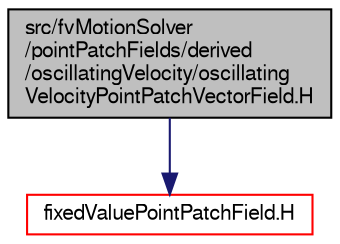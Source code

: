 digraph "src/fvMotionSolver/pointPatchFields/derived/oscillatingVelocity/oscillatingVelocityPointPatchVectorField.H"
{
  bgcolor="transparent";
  edge [fontname="FreeSans",fontsize="10",labelfontname="FreeSans",labelfontsize="10"];
  node [fontname="FreeSans",fontsize="10",shape=record];
  Node1 [label="src/fvMotionSolver\l/pointPatchFields/derived\l/oscillatingVelocity/oscillating\lVelocityPointPatchVectorField.H",height=0.2,width=0.4,color="black", fillcolor="grey75", style="filled" fontcolor="black"];
  Node1 -> Node2 [color="midnightblue",fontsize="10",style="solid",fontname="FreeSans"];
  Node2 [label="fixedValuePointPatchField.H",height=0.2,width=0.4,color="red",URL="$a07600.html"];
}
